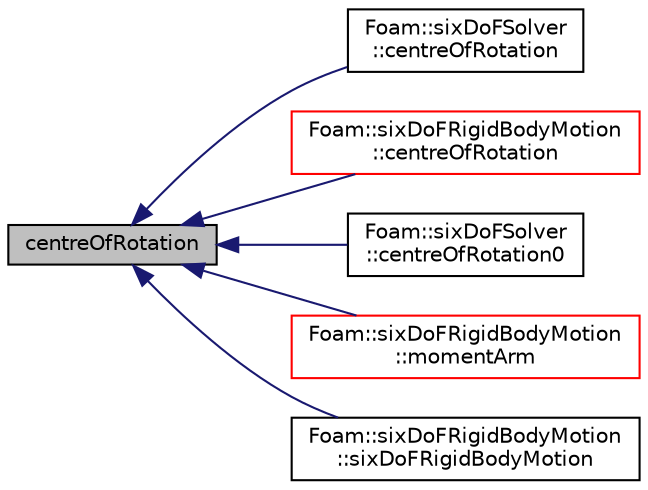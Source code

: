 digraph "centreOfRotation"
{
  bgcolor="transparent";
  edge [fontname="Helvetica",fontsize="10",labelfontname="Helvetica",labelfontsize="10"];
  node [fontname="Helvetica",fontsize="10",shape=record];
  rankdir="LR";
  Node1 [label="centreOfRotation",height=0.2,width=0.4,color="black", fillcolor="grey75", style="filled", fontcolor="black"];
  Node1 -> Node2 [dir="back",color="midnightblue",fontsize="10",style="solid",fontname="Helvetica"];
  Node2 [label="Foam::sixDoFSolver\l::centreOfRotation",height=0.2,width=0.4,color="black",URL="$a02333.html#a2b821aab94717c5e04501f196b299094",tooltip="Return the current centre of rotation. "];
  Node1 -> Node3 [dir="back",color="midnightblue",fontsize="10",style="solid",fontname="Helvetica"];
  Node3 [label="Foam::sixDoFRigidBodyMotion\l::centreOfRotation",height=0.2,width=0.4,color="red",URL="$a02328.html#a2f8c6ae8506d71aa8038ba4a8f62ce3f",tooltip="Return the current centre of rotation. "];
  Node1 -> Node4 [dir="back",color="midnightblue",fontsize="10",style="solid",fontname="Helvetica"];
  Node4 [label="Foam::sixDoFSolver\l::centreOfRotation0",height=0.2,width=0.4,color="black",URL="$a02333.html#a37737f9def66e90742ceb72c05d0ca2c",tooltip="Return the centre of rotation at previous time-step. "];
  Node1 -> Node5 [dir="back",color="midnightblue",fontsize="10",style="solid",fontname="Helvetica"];
  Node5 [label="Foam::sixDoFRigidBodyMotion\l::momentArm",height=0.2,width=0.4,color="red",URL="$a02328.html#a481384ae05a5e994e021e05b45c3f79f"];
  Node1 -> Node6 [dir="back",color="midnightblue",fontsize="10",style="solid",fontname="Helvetica"];
  Node6 [label="Foam::sixDoFRigidBodyMotion\l::sixDoFRigidBodyMotion",height=0.2,width=0.4,color="black",URL="$a02328.html#afaa54b33e7778659eee2b572e10012af",tooltip="Construct from constant and state dictionaries. "];
}
